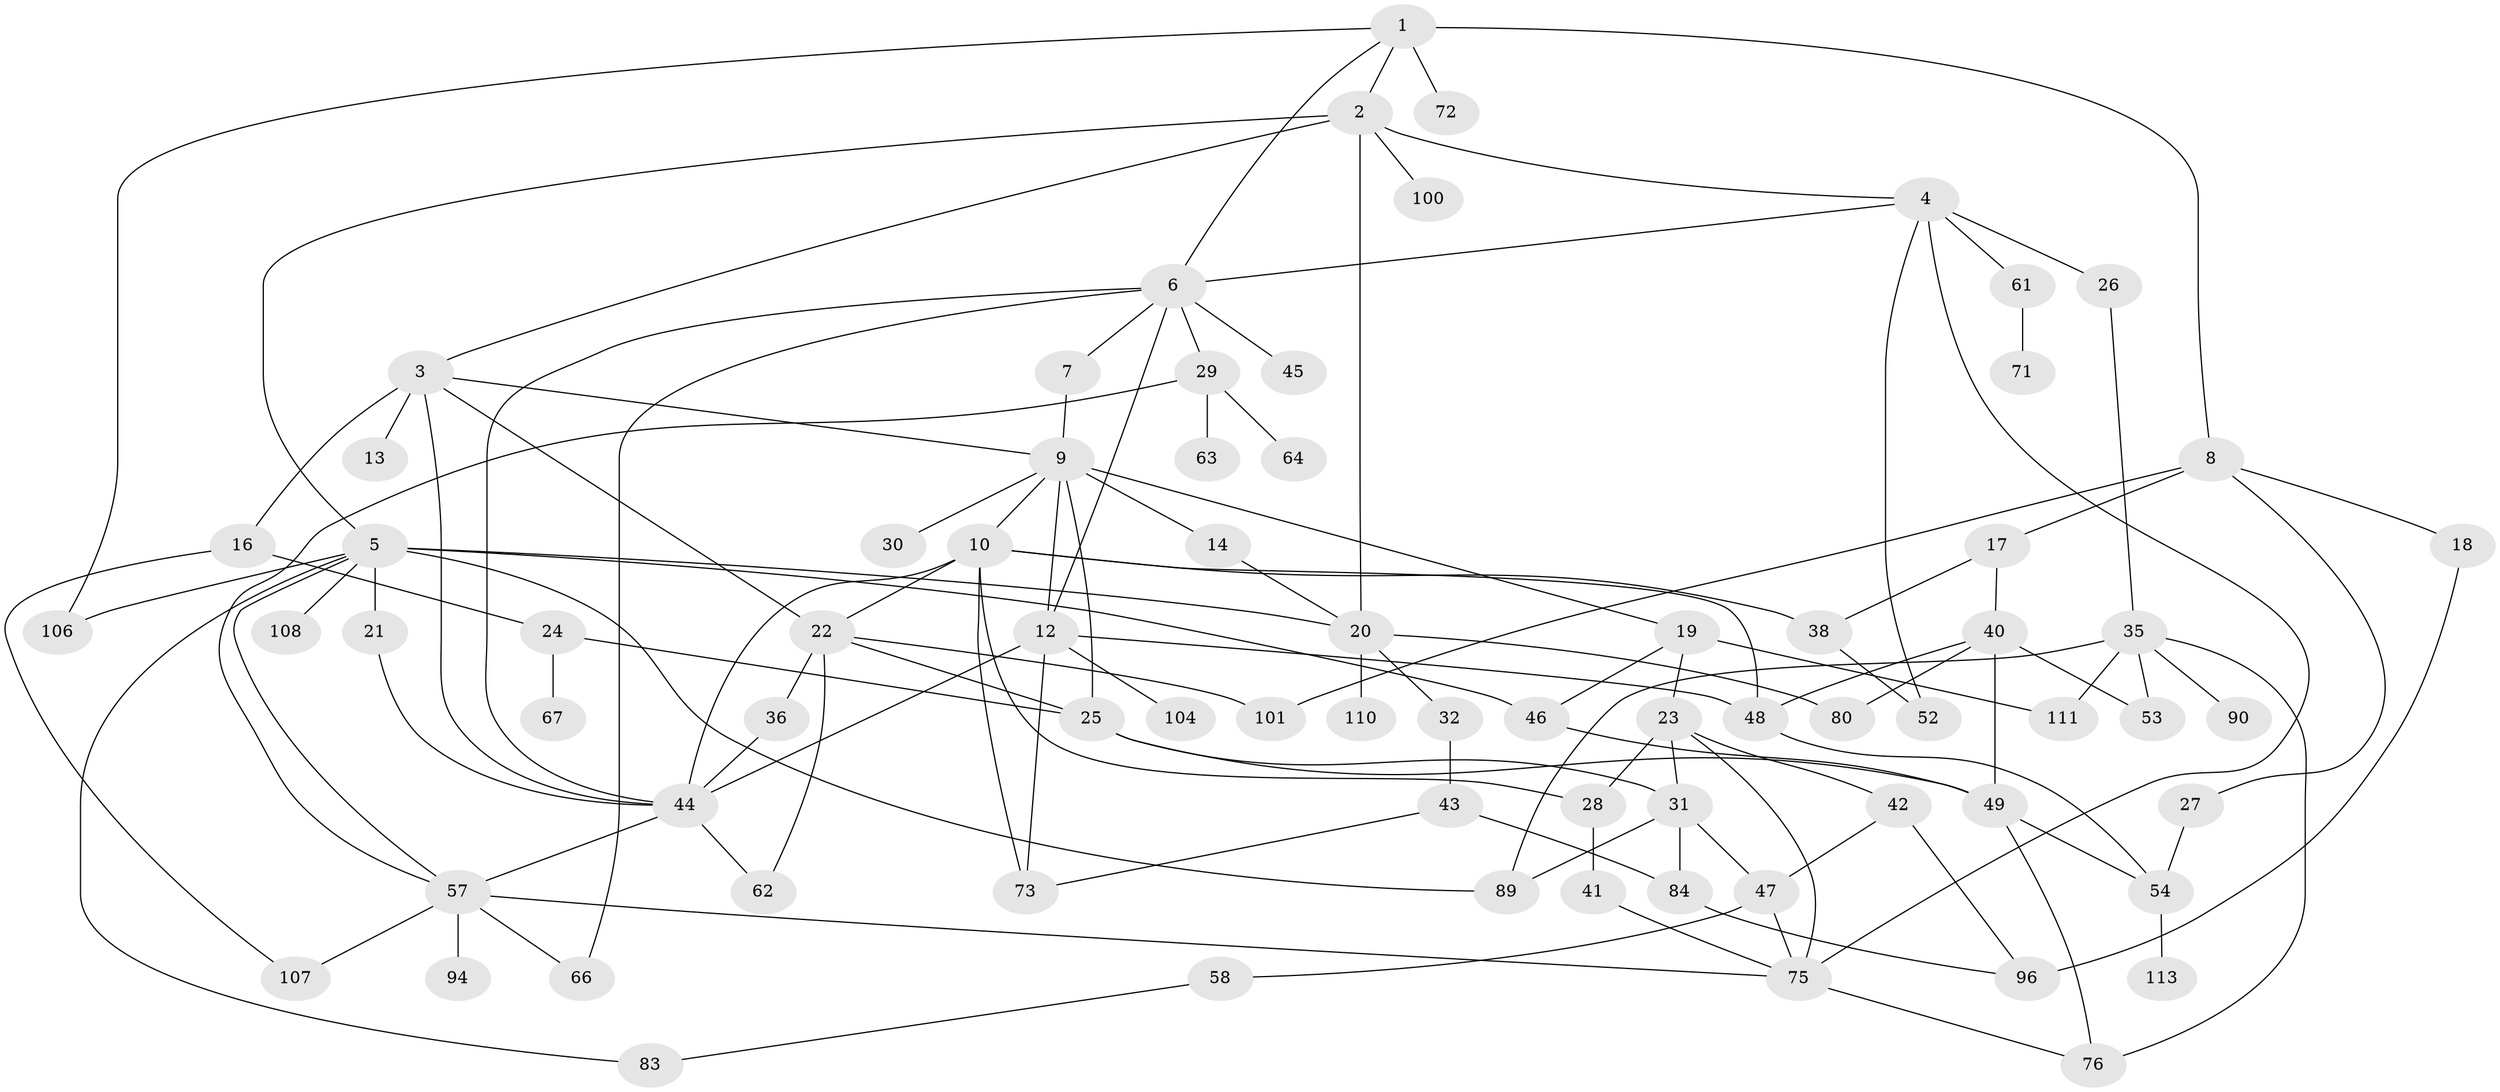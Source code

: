 // original degree distribution, {6: 0.07017543859649122, 5: 0.05263157894736842, 7: 0.02631578947368421, 2: 0.2807017543859649, 3: 0.23684210526315788, 8: 0.008771929824561403, 4: 0.11403508771929824, 1: 0.21052631578947367}
// Generated by graph-tools (version 1.1) at 2025/41/03/06/25 10:41:27]
// undirected, 75 vertices, 123 edges
graph export_dot {
graph [start="1"]
  node [color=gray90,style=filled];
  1 [super="+60"];
  2 [super="+85"];
  3 [super="+82"];
  4 [super="+15"];
  5 [super="+65"];
  6 [super="+34"];
  7;
  8 [super="+78"];
  9 [super="+11"];
  10 [super="+103"];
  12 [super="+50"];
  13;
  14;
  16 [super="+93"];
  17;
  18 [super="+86"];
  19;
  20 [super="+74"];
  21 [super="+81"];
  22 [super="+87"];
  23 [super="+33"];
  24 [super="+105"];
  25 [super="+39"];
  26;
  27;
  28 [super="+92"];
  29 [super="+37"];
  30;
  31 [super="+56"];
  32;
  35 [super="+109"];
  36;
  38 [super="+51"];
  40 [super="+68"];
  41;
  42 [super="+112"];
  43 [super="+79"];
  44 [super="+55"];
  45;
  46 [super="+69"];
  47;
  48;
  49 [super="+59"];
  52;
  53;
  54 [super="+70"];
  57 [super="+77"];
  58;
  61 [super="+88"];
  62;
  63 [super="+98"];
  64;
  66 [super="+97"];
  67;
  71;
  72;
  73;
  75 [super="+95"];
  76 [super="+99"];
  80;
  83;
  84 [super="+91"];
  89;
  90;
  94;
  96;
  100;
  101 [super="+102"];
  104;
  106;
  107;
  108;
  110 [super="+114"];
  111;
  113;
  1 -- 2;
  1 -- 6;
  1 -- 8 [weight=2];
  1 -- 72;
  1 -- 106;
  2 -- 3;
  2 -- 4;
  2 -- 5;
  2 -- 100;
  2 -- 20;
  3 -- 13;
  3 -- 16;
  3 -- 22;
  3 -- 9;
  3 -- 44;
  4 -- 75;
  4 -- 52;
  4 -- 6;
  4 -- 26;
  4 -- 61;
  5 -- 20;
  5 -- 21 [weight=2];
  5 -- 108;
  5 -- 57;
  5 -- 83;
  5 -- 89;
  5 -- 106;
  5 -- 46;
  6 -- 7;
  6 -- 29;
  6 -- 44;
  6 -- 12;
  6 -- 66;
  6 -- 45;
  7 -- 9;
  8 -- 17;
  8 -- 18;
  8 -- 27;
  8 -- 101;
  9 -- 10;
  9 -- 19;
  9 -- 30;
  9 -- 25;
  9 -- 12;
  9 -- 14;
  10 -- 22;
  10 -- 28;
  10 -- 48;
  10 -- 73;
  10 -- 44;
  10 -- 38;
  12 -- 104;
  12 -- 48;
  12 -- 73;
  12 -- 44;
  14 -- 20;
  16 -- 24;
  16 -- 107;
  17 -- 38;
  17 -- 40;
  18 -- 96;
  19 -- 23;
  19 -- 46;
  19 -- 111;
  20 -- 32;
  20 -- 110;
  20 -- 80;
  21 -- 44;
  22 -- 36;
  22 -- 62;
  22 -- 101;
  22 -- 25;
  23 -- 31;
  23 -- 42;
  23 -- 28;
  23 -- 75;
  24 -- 67;
  24 -- 25;
  25 -- 49;
  25 -- 31;
  26 -- 35;
  27 -- 54;
  28 -- 41;
  29 -- 64;
  29 -- 63;
  29 -- 57;
  31 -- 47;
  31 -- 89;
  31 -- 84;
  32 -- 43;
  35 -- 90;
  35 -- 76;
  35 -- 89;
  35 -- 53;
  35 -- 111;
  36 -- 44;
  38 -- 52;
  40 -- 49;
  40 -- 53;
  40 -- 80;
  40 -- 48;
  41 -- 75;
  42 -- 47;
  42 -- 96;
  43 -- 73;
  43 -- 84;
  44 -- 57;
  44 -- 62;
  46 -- 49;
  47 -- 58;
  47 -- 75;
  48 -- 54;
  49 -- 76;
  49 -- 54;
  54 -- 113;
  57 -- 94;
  57 -- 66;
  57 -- 75;
  57 -- 107;
  58 -- 83;
  61 -- 71;
  75 -- 76;
  84 -- 96;
}
